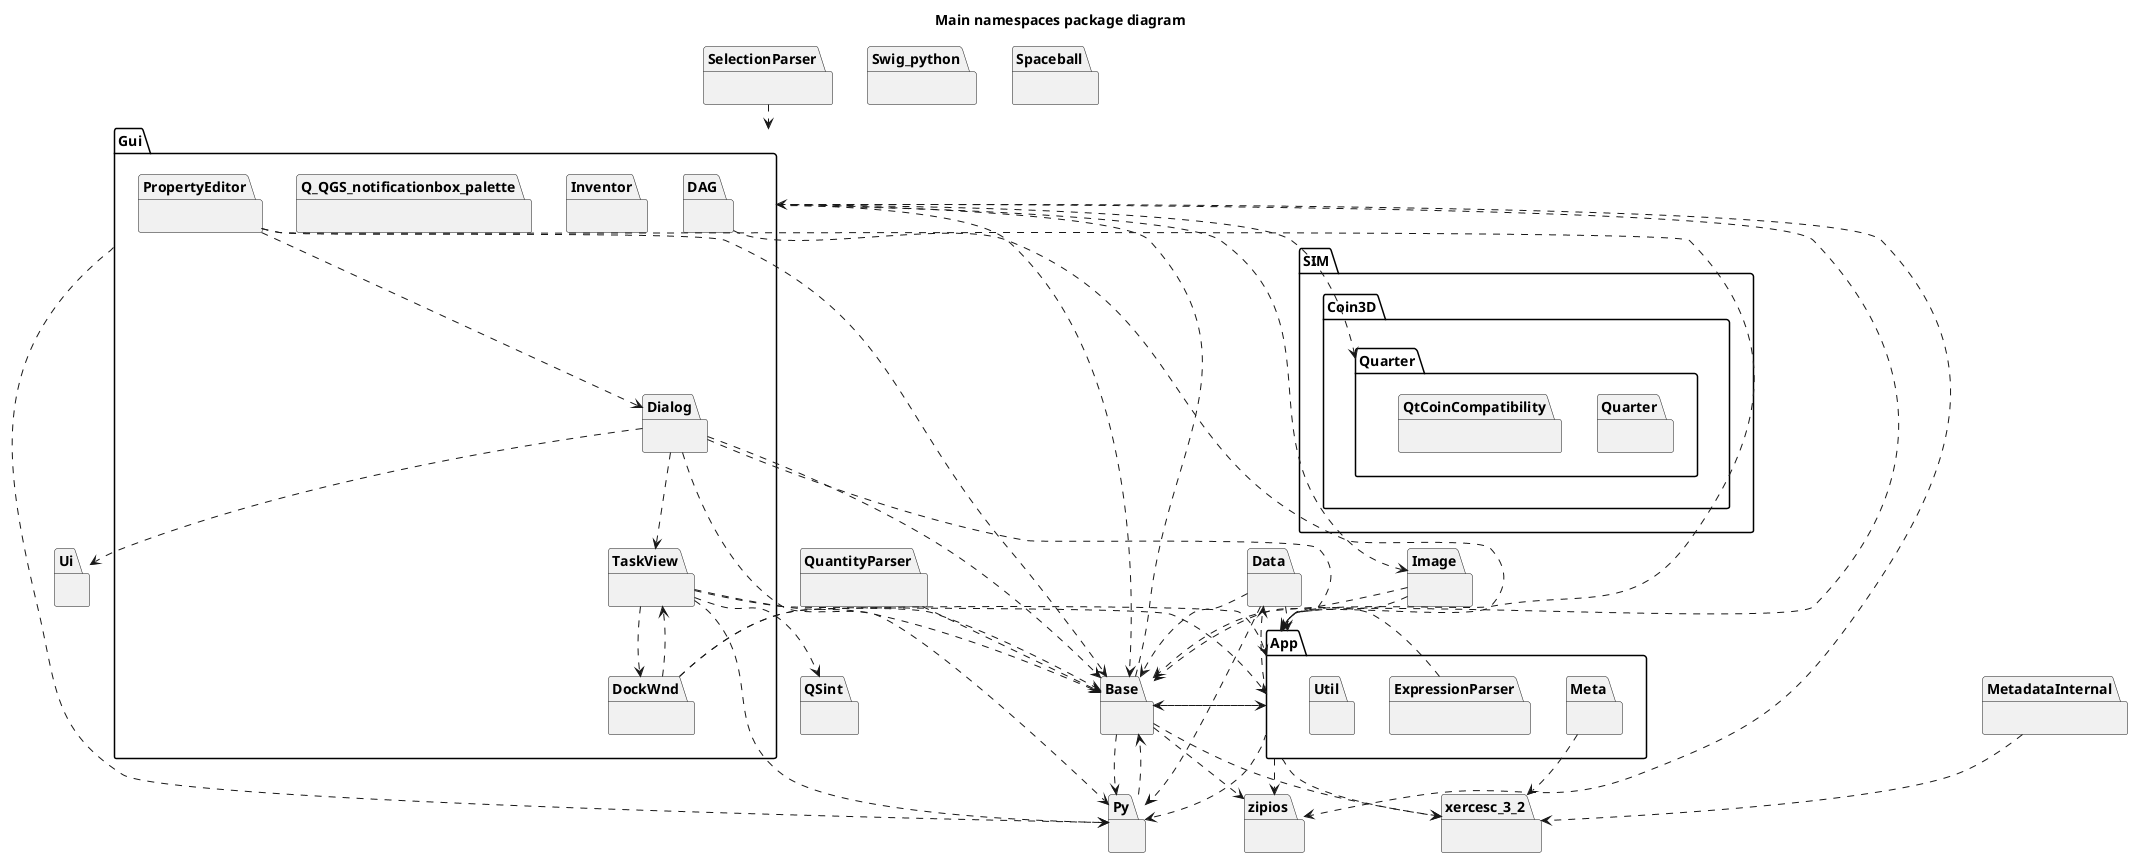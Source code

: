 @startuml
title Main namespaces package diagram
package [Base] as C_0000701777446892506059 [[https://github.com/FreeCAD/FreeCAD/blob/f6708547a9bb3f71a4aaade12109f511a72c207c/src/Base/Vector3D.h#L56{Base}]] {
}
package [App] as C_0002285326295477687690 [[https://github.com/FreeCAD/FreeCAD/blob/f6708547a9bb3f71a4aaade12109f511a72c207c/src/App/DynamicProperty.h#L44{App}]] {
package [Meta] as C_0002283864520314866053 [[https://github.com/FreeCAD/FreeCAD/blob/f6708547a9bb3f71a4aaade12109f511a72c207c/src/App/Metadata.h#L42{Meta}]] {
}
package [ExpressionParser] as C_0000905861183269213715 [[https://github.com/FreeCAD/FreeCAD/blob/f6708547a9bb3f71a4aaade12109f511a72c207c/src/App/ExpressionParser.h#L480{ExpressionParser}]] {
}
package [Util] as C_0002081275344362515149 [[https://github.com/FreeCAD/FreeCAD/blob/f6708547a9bb3f71a4aaade12109f511a72c207c/src/App/ProgramOptionsUtilities.h#L31{Util}]] {
}
}
package [Py] as C_0000849183934795741319 [[https://github.com/FreeCAD/FreeCAD/blob/f6708547a9bb3f71a4aaade12109f511a72c207c/src/App/Property.h#L35{Py}]] {
}
package [Gui] as C_0000313009706968763048 [[https://github.com/FreeCAD/FreeCAD/blob/f6708547a9bb3f71a4aaade12109f511a72c207c/src/Gui/DocumentModel.h#L34{Gui}]] {
package [TaskView] as C_0000473403590709531365 [[https://github.com/FreeCAD/FreeCAD/blob/f6708547a9bb3f71a4aaade12109f511a72c207c/src/Gui/ViewProvider.h#L69{TaskView}]] {
}
package [DockWnd] as C_0000534423772790118156 [[https://github.com/FreeCAD/FreeCAD/blob/f6708547a9bb3f71a4aaade12109f511a72c207c/src/Gui/MainWindow.h#L49{DockWnd}]] {
}
package [PropertyEditor] as C_0002269590288056127983 [[https://github.com/FreeCAD/FreeCAD/blob/f6708547a9bb3f71a4aaade12109f511a72c207c/src/Gui/ComboView.h#L41{PropertyEditor}]] {
}
package [Dialog] as C_0001444604955011811747 [[https://github.com/FreeCAD/FreeCAD/blob/f6708547a9bb3f71a4aaade12109f511a72c207c/src/Gui/DlgRevertToBackupConfigImp.h#L31{Dialog}]] {
}
package [Inventor] as C_0000585475028235114442 [[https://github.com/FreeCAD/FreeCAD/blob/f6708547a9bb3f71a4aaade12109f511a72c207c/src/Gui/Inventor/SoDrawingGrid.h#L28{Inventor}]] {
}
package [Q_QGS_notificationbox_palette] as C_0000471199862815140429 [[https://github.com/FreeCAD/FreeCAD/blob/f6708547a9bb3f71a4aaade12109f511a72c207c/src/Gui/NotificationBox.cpp#L398{Q_QGS_notificationbox_palette}]] {
}
package [DAG] as C_0002291168400464278974 [[https://github.com/FreeCAD/FreeCAD/blob/f6708547a9bb3f71a4aaade12109f511a72c207c/src/Gui/DAGView/DAGRectItem.h#L32{DAG}]] {
}
}
package [xercesc_3_2] as C_0000803781058149889422 [[https://github.com/FreeCAD/FreeCAD/blob/f6708547a9bb3f71a4aaade12109f511a72c207c/src/Base/Parameter.h#L69{xercesc_3_2}]] {
}
package [QSint] as C_0000347034189716754179 [[https://github.com/FreeCAD/FreeCAD/blob/f6708547a9bb3f71a4aaade12109f511a72c207c/src/Gui/QSint/actionpanel/actionlabel.h#L15{QSint}]] {
}
package [Data] as C_0000993002797833335293 [[https://github.com/FreeCAD/FreeCAD/blob/f6708547a9bb3f71a4aaade12109f511a72c207c/src/App/PropertyGeo.h#L41{Data}]] {
}
package [SIM] as C_0001678889928652229947 [[https://github.com/FreeCAD/FreeCAD/blob/f6708547a9bb3f71a4aaade12109f511a72c207c/src/Gui/Quarter/SensorManager.h#L40{SIM}]] {
package [Coin3D] as C_0000025311646358592752 [[https://github.com/FreeCAD/FreeCAD/blob/f6708547a9bb3f71a4aaade12109f511a72c207c/src/Gui/Quarter/SensorManager.h#L40{Coin3D}]] {
package [Quarter] as C_0000085853508554664923 [[https://github.com/FreeCAD/FreeCAD/blob/f6708547a9bb3f71a4aaade12109f511a72c207c/src/Gui/Quarter/SensorManager.h#L40{Quarter}]] {
package [Quarter] as C_0000268928898359846141 [[https://github.com/FreeCAD/FreeCAD/blob/f6708547a9bb3f71a4aaade12109f511a72c207c/src/Gui/Quarter/Quarter.h#L40{Quarter}]] {
}
package [QtCoinCompatibility] as C_0000850166119322573188 [[https://github.com/FreeCAD/FreeCAD/blob/f6708547a9bb3f71a4aaade12109f511a72c207c/src/Gui/Quarter/QtCoinCompatibility.h#L44{QtCoinCompatibility}]] {
}
}
}
}
package [zipios] as C_0002085365166756134177 [[https://github.com/FreeCAD/FreeCAD/blob/f6708547a9bb3f71a4aaade12109f511a72c207c/src/Base/Reader.h#L41{zipios}]] {
}
package [QuantityParser] as C_0001992331353002432876 [[https://github.com/FreeCAD/FreeCAD/blob/f6708547a9bb3f71a4aaade12109f511a72c207c/src/Base/Quantity.cpp#L513{QuantityParser}]] {
}
package [Ui] as C_0000383945475724172507 [[https://github.com/FreeCAD/FreeCAD/blob/f6708547a9bb3f71a4aaade12109f511a72c207c/src/Gui/DlgExpressionInput.h#L31{Ui}]] {
}
package [Image] as C_0001347373196389223918 [[https://github.com/FreeCAD/FreeCAD/blob/f6708547a9bb3f71a4aaade12109f511a72c207c/src/App/ImagePlane.h#L30{Image}]] {
}
package [Swig_python] as C_0001307035507541591899 [[https://github.com/FreeCAD/FreeCAD/blob/f6708547a9bb3f71a4aaade12109f511a72c207c/src/Base/Interpreter.cpp#L874{Swig_python}]] {
}
package [Spaceball] as C_0000365230706880276442 [[https://github.com/FreeCAD/FreeCAD/blob/f6708547a9bb3f71a4aaade12109f511a72c207c/src/Gui/SpaceballEvent.h#L28{Spaceball}]] {
}
package [MetadataInternal] as C_0001801394287170865876 [[https://github.com/FreeCAD/FreeCAD/blob/f6708547a9bb3f71a4aaade12109f511a72c207c/src/App/Metadata.cpp#L63{MetadataInternal}]] {
}
package [SelectionParser] as C_0000318733321020642871 [[https://github.com/FreeCAD/FreeCAD/blob/f6708547a9bb3f71a4aaade12109f511a72c207c/src/Gui/SelectionFilter.cpp#L360{SelectionParser}]] {
}
C_0000701777446892506059 ..> C_0000849183934795741319
C_0000701777446892506059 ..> C_0000313009706968763048
C_0000701777446892506059 ..> C_0000803781058149889422
C_0000701777446892506059 ..> C_0002085365166756134177
C_0000701777446892506059 ..> C_0002285326295477687690
C_0002285326295477687690 ..> C_0000701777446892506059
C_0002285326295477687690 ..> C_0000849183934795741319
C_0002285326295477687690 ..> C_0000803781058149889422
C_0002285326295477687690 ..> C_0000993002797833335293
C_0002285326295477687690 ..> C_0002085365166756134177
C_0002283864520314866053 ..> C_0000803781058149889422
C_0000905861183269213715 ..> C_0000701777446892506059
C_0000849183934795741319 ..> C_0000701777446892506059
C_0000313009706968763048 ..> C_0002285326295477687690
C_0000313009706968763048 ..> C_0000701777446892506059
C_0000313009706968763048 ..> C_0000849183934795741319
C_0000313009706968763048 ..> C_0000085853508554664923
C_0000313009706968763048 ..> C_0002085365166756134177
C_0000313009706968763048 ..> C_0001347373196389223918
C_0000473403590709531365 ..> C_0000347034189716754179
C_0000473403590709531365 ..> C_0000701777446892506059
C_0000473403590709531365 ..> C_0002285326295477687690
C_0000473403590709531365 ..> C_0000534423772790118156
C_0000473403590709531365 ..> C_0000849183934795741319
C_0000534423772790118156 ..> C_0000473403590709531365
C_0000534423772790118156 ..> C_0000701777446892506059
C_0000534423772790118156 ..> C_0002285326295477687690
C_0002269590288056127983 ..> C_0000701777446892506059
C_0002269590288056127983 ..> C_0002285326295477687690
C_0002269590288056127983 ..> C_0001444604955011811747
C_0001444604955011811747 ..> C_0000701777446892506059
C_0001444604955011811747 ..> C_0002285326295477687690
C_0001444604955011811747 ..> C_0000849183934795741319
C_0001444604955011811747 ..> C_0000383945475724172507
C_0001444604955011811747 ..> C_0000473403590709531365
C_0002291168400464278974 ..> C_0002285326295477687690
C_0000993002797833335293 ..> C_0002285326295477687690
C_0000993002797833335293 ..> C_0000701777446892506059
C_0000993002797833335293 ..> C_0000849183934795741319
C_0001992331353002432876 ..> C_0000701777446892506059
C_0001347373196389223918 ..> C_0002285326295477687690
C_0001347373196389223918 ..> C_0000701777446892506059
C_0001801394287170865876 ..> C_0000803781058149889422
C_0000318733321020642871 ..> C_0000313009706968763048

'Generated with clang-uml, version 0.4.0-14-g26abb71
'LLVM version Ubuntu clang version 15.0.7
@enduml
